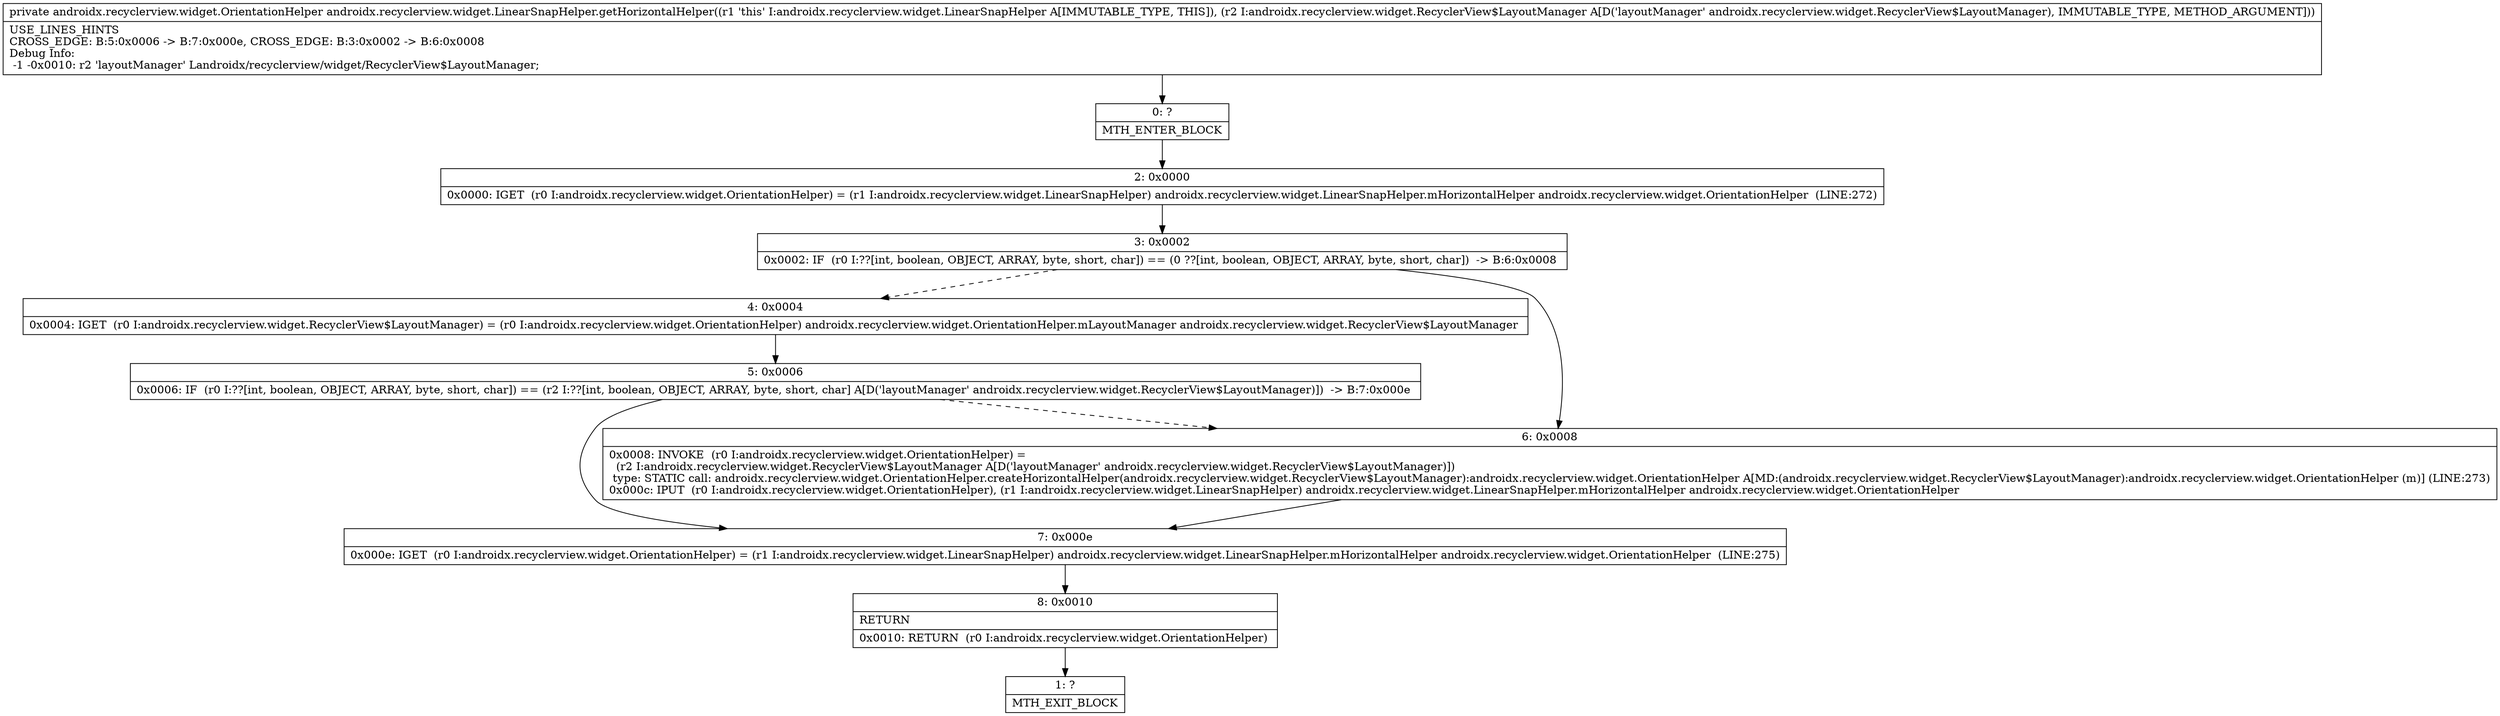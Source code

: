 digraph "CFG forandroidx.recyclerview.widget.LinearSnapHelper.getHorizontalHelper(Landroidx\/recyclerview\/widget\/RecyclerView$LayoutManager;)Landroidx\/recyclerview\/widget\/OrientationHelper;" {
Node_0 [shape=record,label="{0\:\ ?|MTH_ENTER_BLOCK\l}"];
Node_2 [shape=record,label="{2\:\ 0x0000|0x0000: IGET  (r0 I:androidx.recyclerview.widget.OrientationHelper) = (r1 I:androidx.recyclerview.widget.LinearSnapHelper) androidx.recyclerview.widget.LinearSnapHelper.mHorizontalHelper androidx.recyclerview.widget.OrientationHelper  (LINE:272)\l}"];
Node_3 [shape=record,label="{3\:\ 0x0002|0x0002: IF  (r0 I:??[int, boolean, OBJECT, ARRAY, byte, short, char]) == (0 ??[int, boolean, OBJECT, ARRAY, byte, short, char])  \-\> B:6:0x0008 \l}"];
Node_4 [shape=record,label="{4\:\ 0x0004|0x0004: IGET  (r0 I:androidx.recyclerview.widget.RecyclerView$LayoutManager) = (r0 I:androidx.recyclerview.widget.OrientationHelper) androidx.recyclerview.widget.OrientationHelper.mLayoutManager androidx.recyclerview.widget.RecyclerView$LayoutManager \l}"];
Node_5 [shape=record,label="{5\:\ 0x0006|0x0006: IF  (r0 I:??[int, boolean, OBJECT, ARRAY, byte, short, char]) == (r2 I:??[int, boolean, OBJECT, ARRAY, byte, short, char] A[D('layoutManager' androidx.recyclerview.widget.RecyclerView$LayoutManager)])  \-\> B:7:0x000e \l}"];
Node_7 [shape=record,label="{7\:\ 0x000e|0x000e: IGET  (r0 I:androidx.recyclerview.widget.OrientationHelper) = (r1 I:androidx.recyclerview.widget.LinearSnapHelper) androidx.recyclerview.widget.LinearSnapHelper.mHorizontalHelper androidx.recyclerview.widget.OrientationHelper  (LINE:275)\l}"];
Node_8 [shape=record,label="{8\:\ 0x0010|RETURN\l|0x0010: RETURN  (r0 I:androidx.recyclerview.widget.OrientationHelper) \l}"];
Node_1 [shape=record,label="{1\:\ ?|MTH_EXIT_BLOCK\l}"];
Node_6 [shape=record,label="{6\:\ 0x0008|0x0008: INVOKE  (r0 I:androidx.recyclerview.widget.OrientationHelper) = \l  (r2 I:androidx.recyclerview.widget.RecyclerView$LayoutManager A[D('layoutManager' androidx.recyclerview.widget.RecyclerView$LayoutManager)])\l type: STATIC call: androidx.recyclerview.widget.OrientationHelper.createHorizontalHelper(androidx.recyclerview.widget.RecyclerView$LayoutManager):androidx.recyclerview.widget.OrientationHelper A[MD:(androidx.recyclerview.widget.RecyclerView$LayoutManager):androidx.recyclerview.widget.OrientationHelper (m)] (LINE:273)\l0x000c: IPUT  (r0 I:androidx.recyclerview.widget.OrientationHelper), (r1 I:androidx.recyclerview.widget.LinearSnapHelper) androidx.recyclerview.widget.LinearSnapHelper.mHorizontalHelper androidx.recyclerview.widget.OrientationHelper \l}"];
MethodNode[shape=record,label="{private androidx.recyclerview.widget.OrientationHelper androidx.recyclerview.widget.LinearSnapHelper.getHorizontalHelper((r1 'this' I:androidx.recyclerview.widget.LinearSnapHelper A[IMMUTABLE_TYPE, THIS]), (r2 I:androidx.recyclerview.widget.RecyclerView$LayoutManager A[D('layoutManager' androidx.recyclerview.widget.RecyclerView$LayoutManager), IMMUTABLE_TYPE, METHOD_ARGUMENT]))  | USE_LINES_HINTS\lCROSS_EDGE: B:5:0x0006 \-\> B:7:0x000e, CROSS_EDGE: B:3:0x0002 \-\> B:6:0x0008\lDebug Info:\l  \-1 \-0x0010: r2 'layoutManager' Landroidx\/recyclerview\/widget\/RecyclerView$LayoutManager;\l}"];
MethodNode -> Node_0;Node_0 -> Node_2;
Node_2 -> Node_3;
Node_3 -> Node_4[style=dashed];
Node_3 -> Node_6;
Node_4 -> Node_5;
Node_5 -> Node_6[style=dashed];
Node_5 -> Node_7;
Node_7 -> Node_8;
Node_8 -> Node_1;
Node_6 -> Node_7;
}

